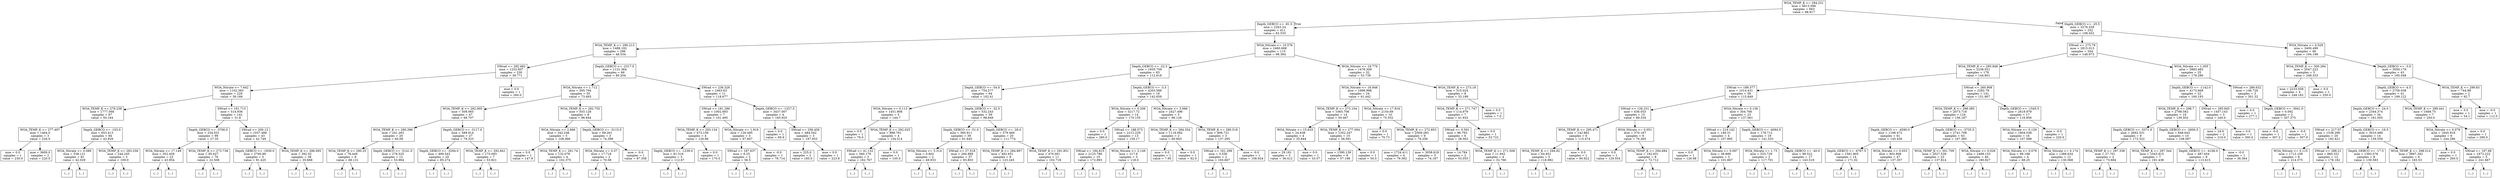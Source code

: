 digraph Tree {
node [shape=box] ;
0 [label="WOA_TEMP_K <= 294.231\nmse = 4813.596\nsamples = 663\nvalue = 98.917"] ;
1 [label="Depth_GEBCO <= -81.5\nmse = 2263.24\nsamples = 411\nvalue = 62.535"] ;
0 -> 1 [labeldistance=2.5, labelangle=45, headlabel="True"] ;
2 [label="WOA_TEMP_K <= 290.213\nmse = 1488.192\nsamples = 296\nvalue = 48.534"] ;
1 -> 2 ;
3 [label="SWrad <= 292.482\nmse = 1232.607\nsamples = 230\nvalue = 39.771"] ;
2 -> 3 ;
4 [label="WOA_Nitrate <= 7.642\nmse = 1102.383\nsamples = 229\nvalue = 39.166"] ;
3 -> 4 ;
5 [label="WOA_TEMP_K <= 279.238\nmse = 1777.568\nsamples = 87\nvalue = 50.164"] ;
4 -> 5 ;
6 [label="WOA_TEMP_K <= 277.497\nmse = 1464.0\nsamples = 3\nvalue = 226.0"] ;
5 -> 6 ;
7 [label="mse = 0.0\nsamples = 1\nvalue = 230.0"] ;
6 -> 7 ;
8 [label="mse = 3600.0\nsamples = 2\nvalue = 220.0"] ;
6 -> 8 ;
9 [label="Depth_GEBCO <= -103.0\nmse = 653.413\nsamples = 84\nvalue = 43.929"] ;
5 -> 9 ;
10 [label="WOA_Nitrate <= 0.089\nmse = 538.121\nsamples = 81\nvalue = 42.029"] ;
9 -> 10 ;
11 [label="(...)"] ;
10 -> 11 ;
18 [label="(...)"] ;
10 -> 18 ;
133 [label="WOA_TEMP_K <= 283.258\nmse = 244.245\nsamples = 3\nvalue = 109.0"] ;
9 -> 133 ;
134 [label="(...)"] ;
133 -> 134 ;
135 [label="(...)"] ;
133 -> 135 ;
138 [label="SWrad <= 191.713\nmse = 514.936\nsamples = 142\nvalue = 31.8"] ;
4 -> 138 ;
139 [label="Depth_GEBCO <= -3706.0\nmse = 234.031\nsamples = 99\nvalue = 27.35"] ;
138 -> 139 ;
140 [label="WOA_Nitrate <= 17.149\nmse = 352.459\nsamples = 23\nvalue = 43.954"] ;
139 -> 140 ;
141 [label="(...)"] ;
140 -> 141 ;
148 [label="(...)"] ;
140 -> 148 ;
185 [label="WOA_TEMP_K <= 273.738\nmse = 95.627\nsamples = 76\nvalue = 22.508"] ;
139 -> 185 ;
186 [label="(...)"] ;
185 -> 186 ;
205 [label="(...)"] ;
185 -> 205 ;
286 [label="SWrad <= 200.13\nmse = 1037.466\nsamples = 43\nvalue = 42.749"] ;
138 -> 286 ;
287 [label="Depth_GEBCO <= -1839.0\nmse = 2760.89\nsamples = 5\nvalue = 91.425"] ;
286 -> 287 ;
288 [label="(...)"] ;
287 -> 288 ;
293 [label="(...)"] ;
287 -> 293 ;
296 [label="WOA_TEMP_K <= 286.095\nmse = 392.02\nsamples = 38\nvalue = 35.668"] ;
286 -> 296 ;
297 [label="(...)"] ;
296 -> 297 ;
360 [label="(...)"] ;
296 -> 360 ;
361 [label="mse = 0.0\nsamples = 1\nvalue = 260.0"] ;
3 -> 361 ;
362 [label="Depth_GEBCO <= -2317.0\nmse = 1131.364\nsamples = 66\nvalue = 80.204"] ;
2 -> 362 ;
363 [label="WOA_Nitrate <= 1.712\nmse = 595.794\nsamples = 55\nvalue = 73.493"] ;
362 -> 363 ;
364 [label="WOA_TEMP_K <= 292.005\nmse = 508.065\nsamples = 47\nvalue = 69.707"] ;
363 -> 364 ;
365 [label="WOA_TEMP_K <= 290.396\nmse = 241.263\nsamples = 20\nvalue = 60.09"] ;
364 -> 365 ;
366 [label="WOA_TEMP_K <= 290.25\nmse = 78.449\nsamples = 8\nvalue = 68.131"] ;
365 -> 366 ;
367 [label="(...)"] ;
366 -> 367 ;
368 [label="(...)"] ;
366 -> 368 ;
377 [label="Depth_GEBCO <= -5141.0\nmse = 278.525\nsamples = 12\nvalue = 53.964"] ;
365 -> 377 ;
378 [label="(...)"] ;
377 -> 378 ;
379 [label="(...)"] ;
377 -> 379 ;
400 [label="Depth_GEBCO <= -3117.0\nmse = 589.914\nsamples = 27\nvalue = 79.323"] ;
364 -> 400 ;
401 [label="Depth_GEBCO <= -3294.0\nmse = 499.543\nsamples = 20\nvalue = 85.274"] ;
400 -> 401 ;
402 [label="(...)"] ;
401 -> 402 ;
433 [label="(...)"] ;
401 -> 433 ;
436 [label="WOA_TEMP_K <= 292.841\nmse = 175.093\nsamples = 7\nvalue = 53.821"] ;
400 -> 436 ;
437 [label="(...)"] ;
436 -> 437 ;
440 [label="(...)"] ;
436 -> 440 ;
441 [label="WOA_TEMP_K <= 292.755\nmse = 503.128\nsamples = 8\nvalue = 96.844"] ;
363 -> 441 ;
442 [label="WOA_Nitrate <= 2.666\nmse = 342.246\nsamples = 5\nvalue = 108.066"] ;
441 -> 442 ;
443 [label="mse = 0.0\nsamples = 1\nvalue = 147.9"] ;
442 -> 443 ;
444 [label="WOA_TEMP_K <= 291.74\nmse = 132.076\nsamples = 4\nvalue = 102.375"] ;
442 -> 444 ;
445 [label="(...)"] ;
444 -> 445 ;
448 [label="(...)"] ;
444 -> 448 ;
451 [label="Depth_GEBCO <= -3115.0\nmse = 69.261\nsamples = 3\nvalue = 74.399"] ;
441 -> 451 ;
452 [label="WOA_Nitrate <= 3.37\nmse = 17.718\nsamples = 2\nvalue = 70.08"] ;
451 -> 452 ;
453 [label="(...)"] ;
452 -> 453 ;
454 [label="(...)"] ;
452 -> 454 ;
455 [label="mse = -0.0\nsamples = 1\nvalue = 87.358"] ;
451 -> 455 ;
456 [label="SWrad <= 236.326\nmse = 2463.63\nsamples = 11\nvalue = 118.677"] ;
362 -> 456 ;
457 [label="SWrad <= 181.286\nmse = 1002.693\nsamples = 7\nvalue = 101.495"] ;
456 -> 457 ;
458 [label="WOA_TEMP_K <= 293.134\nmse = 472.156\nsamples = 4\nvalue = 120.86"] ;
457 -> 458 ;
459 [label="Depth_GEBCO <= -1239.0\nmse = 81.316\nsamples = 3\nvalue = 112.67"] ;
458 -> 459 ;
460 [label="(...)"] ;
459 -> 460 ;
461 [label="(...)"] ;
459 -> 461 ;
462 [label="mse = 0.0\nsamples = 1\nvalue = 170.0"] ;
458 -> 462 ;
463 [label="WOA_Nitrate <= 1.919\nmse = 126.495\nsamples = 3\nvalue = 67.607"] ;
457 -> 463 ;
464 [label="SWrad <= 187.637\nmse = 6.25\nsamples = 2\nvalue = 56.5"] ;
463 -> 464 ;
465 [label="(...)"] ;
464 -> 465 ;
466 [label="(...)"] ;
464 -> 466 ;
467 [label="mse = -0.0\nsamples = 1\nvalue = 78.714"] ;
463 -> 467 ;
468 [label="Depth_GEBCO <= -1327.5\nmse = 3437.007\nsamples = 4\nvalue = 165.925"] ;
456 -> 468 ;
469 [label="mse = 0.0\nsamples = 1\nvalue = 69.9"] ;
468 -> 469 ;
470 [label="SWrad <= 256.456\nmse = 484.542\nsamples = 3\nvalue = 197.933"] ;
468 -> 470 ;
471 [label="mse = 225.0\nsamples = 2\nvalue = 185.0"] ;
470 -> 471 ;
472 [label="mse = 0.0\nsamples = 1\nvalue = 223.8"] ;
470 -> 472 ;
473 [label="WOA_Nitrate <= 10.576\nmse = 2460.668\nsamples = 115\nvalue = 98.384"] ;
1 -> 473 ;
474 [label="Depth_GEBCO <= -22.5\nmse = 1935.759\nsamples = 83\nvalue = 112.618"] ;
473 -> 474 ;
475 [label="Depth_GEBCO <= -54.0\nmse = 754.277\nsamples = 64\nvalue = 102.41"] ;
474 -> 475 ;
476 [label="WOA_Nitrate <= 0.113\nmse = 1451.908\nsamples = 5\nvalue = 144.7"] ;
475 -> 476 ;
477 [label="mse = 0.0\nsamples = 1\nvalue = 76.0"] ;
476 -> 477 ;
478 [label="WOA_TEMP_K <= 292.025\nmse = 888.761\nsamples = 4\nvalue = 154.514"] ;
476 -> 478 ;
479 [label="SWrad <= 41.132\nmse = 560.176\nsamples = 3\nvalue = 162.767"] ;
478 -> 479 ;
480 [label="(...)"] ;
479 -> 480 ;
481 [label="(...)"] ;
479 -> 481 ;
484 [label="mse = 0.0\nsamples = 1\nvalue = 105.0"] ;
478 -> 484 ;
485 [label="Depth_GEBCO <= -32.5\nmse = 532.243\nsamples = 59\nvalue = 98.849"] ;
475 -> 485 ;
486 [label="Depth_GEBCO <= -51.0\nmse = 360.911\nsamples = 39\nvalue = 91.645"] ;
485 -> 486 ;
487 [label="WOA_Nitrate <= 5.314\nmse = 0.802\nsamples = 2\nvalue = 49.933"] ;
486 -> 487 ;
488 [label="(...)"] ;
487 -> 488 ;
489 [label="(...)"] ;
487 -> 489 ;
490 [label="SWrad <= 27.518\nmse = 284.889\nsamples = 37\nvalue = 93.803"] ;
486 -> 490 ;
491 [label="(...)"] ;
490 -> 491 ;
492 [label="(...)"] ;
490 -> 492 ;
535 [label="Depth_GEBCO <= -26.0\nmse = 579.469\nsamples = 20\nvalue = 111.774"] ;
485 -> 535 ;
536 [label="WOA_TEMP_K <= 284.897\nmse = 482.651\nsamples = 9\nvalue = 123.245"] ;
535 -> 536 ;
537 [label="(...)"] ;
536 -> 537 ;
540 [label="(...)"] ;
536 -> 540 ;
553 [label="WOA_TEMP_K <= 291.851\nmse = 470.001\nsamples = 11\nvalue = 102.718"] ;
535 -> 553 ;
554 [label="(...)"] ;
553 -> 554 ;
563 [label="(...)"] ;
553 -> 563 ;
568 [label="Depth_GEBCO <= -3.5\nmse = 4203.586\nsamples = 19\nvalue = 142.659"] ;
474 -> 568 ;
569 [label="WOA_Nitrate <= 0.206\nmse = 3217.72\nsamples = 14\nvalue = 170.155"] ;
568 -> 569 ;
570 [label="mse = 0.0\nsamples = 1\nvalue = 280.0"] ;
569 -> 570 ;
571 [label="SWrad <= 188.573\nmse = 2212.229\nsamples = 13\nvalue = 159.17"] ;
569 -> 571 ;
572 [label="SWrad <= 184.815\nmse = 2123.786\nsamples = 10\nvalue = 172.893"] ;
571 -> 572 ;
573 [label="(...)"] ;
572 -> 573 ;
588 [label="(...)"] ;
572 -> 588 ;
591 [label="WOA_Nitrate <= 2.149\nmse = 217.6\nsamples = 3\nvalue = 118.0"] ;
571 -> 591 ;
592 [label="(...)"] ;
591 -> 592 ;
595 [label="(...)"] ;
591 -> 595 ;
596 [label="WOA_Nitrate <= 3.066\nmse = 2427.496\nsamples = 5\nvalue = 96.129"] ;
568 -> 596 ;
597 [label="WOA_TEMP_K <= 284.354\nmse = 1119.062\nsamples = 2\nvalue = 60.843"] ;
596 -> 597 ;
598 [label="mse = 0.0\nsamples = 1\nvalue = 7.95"] ;
597 -> 598 ;
599 [label="mse = 0.0\nsamples = 1\nvalue = 82.0"] ;
597 -> 599 ;
600 [label="WOA_TEMP_K <= 280.518\nmse = 806.721\nsamples = 3\nvalue = 137.295"] ;
596 -> 600 ;
601 [label="SWrad <= 161.299\nmse = 3.556\nsamples = 2\nvalue = 165.667"] ;
600 -> 601 ;
602 [label="(...)"] ;
601 -> 602 ;
603 [label="(...)"] ;
601 -> 603 ;
604 [label="mse = -0.0\nsamples = 1\nvalue = 108.924"] ;
600 -> 604 ;
605 [label="WOA_Nitrate <= 19.779\nmse = 1478.309\nsamples = 32\nvalue = 53.739"] ;
473 -> 605 ;
606 [label="WOA_Nitrate <= 16.948\nmse = 1696.998\nsamples = 24\nvalue = 61.442"] ;
605 -> 606 ;
607 [label="WOA_TEMP_K <= 273.104\nmse = 1065.706\nsamples = 14\nvalue = 50.467"] ;
606 -> 607 ;
608 [label="WOA_Nitrate <= 15.633\nmse = 24.638\nsamples = 4\nvalue = 35.844"] ;
607 -> 608 ;
609 [label="mse = 29.181\nsamples = 3\nvalue = 36.412"] ;
608 -> 609 ;
610 [label="mse = 0.0\nsamples = 1\nvalue = 33.57"] ;
608 -> 610 ;
611 [label="WOA_TEMP_K <= 277.094\nmse = 1352.247\nsamples = 10\nvalue = 56.091"] ;
607 -> 611 ;
612 [label="mse = 1590.139\nsamples = 9\nvalue = 57.198"] ;
611 -> 612 ;
613 [label="mse = 0.0\nsamples = 1\nvalue = 50.0"] ;
611 -> 613 ;
614 [label="WOA_Nitrate <= 17.816\nmse = 2154.69\nsamples = 10\nvalue = 75.552"] ;
606 -> 614 ;
615 [label="mse = 0.0\nsamples = 1\nvalue = 70.73"] ;
614 -> 615 ;
616 [label="WOA_TEMP_K <= 272.853\nmse = 2509.283\nsamples = 9\nvalue = 76.356"] ;
614 -> 616 ;
617 [label="mse = 1724.411\nsamples = 4\nvalue = 79.392"] ;
616 -> 617 ;
618 [label="mse = 3058.618\nsamples = 5\nvalue = 74.187"] ;
616 -> 618 ;
619 [label="WOA_TEMP_K <= 273.18\nmse = 315.024\nsamples = 8\nvalue = 33.199"] ;
605 -> 619 ;
620 [label="WOA_TEMP_K <= 271.747\nmse = 114.979\nsamples = 7\nvalue = 41.932"] ;
619 -> 620 ;
621 [label="SWrad <= 0.591\nmse = 96.763\nsamples = 6\nvalue = 38.563"] ;
620 -> 621 ;
622 [label="mse = 14.784\nsamples = 2\nvalue = 53.055"] ;
621 -> 622 ;
623 [label="WOA_TEMP_K <= 271.508\nmse = 11.942\nsamples = 4\nvalue = 32.766"] ;
621 -> 623 ;
624 [label="(...)"] ;
623 -> 624 ;
625 [label="(...)"] ;
623 -> 625 ;
628 [label="mse = 0.0\nsamples = 1\nvalue = 53.722"] ;
620 -> 628 ;
629 [label="mse = 0.0\nsamples = 1\nvalue = 7.0"] ;
619 -> 629 ;
630 [label="Depth_GEBCO <= -25.5\nmse = 3276.559\nsamples = 252\nvalue = 158.452"] ;
0 -> 630 [labeldistance=2.5, labelangle=-45, headlabel="False"] ;
631 [label="SWrad <= 275.79\nmse = 2815.013\nsamples = 204\nvalue = 148.973"] ;
630 -> 631 ;
632 [label="WOA_TEMP_K <= 295.948\nmse = 2238.551\nsamples = 179\nvalue = 144.801"] ;
631 -> 632 ;
633 [label="SWrad <= 189.377\nmse = 1014.431\nsamples = 38\nvalue = 115.849"] ;
632 -> 633 ;
634 [label="SWrad <= 126.231\nmse = 636.053\nsamples = 15\nvalue = 89.334"] ;
633 -> 634 ;
635 [label="WOA_TEMP_K <= 295.471\nmse = 142.862\nsamples = 6\nvalue = 115.474"] ;
634 -> 635 ;
636 [label="WOA_TEMP_K <= 294.92\nmse = 64.851\nsamples = 5\nvalue = 118.982"] ;
635 -> 636 ;
637 [label="(...)"] ;
636 -> 637 ;
638 [label="(...)"] ;
636 -> 638 ;
641 [label="mse = 0.0\nsamples = 1\nvalue = 90.922"] ;
635 -> 641 ;
642 [label="WOA_Nitrate <= 0.051\nmse = 370.187\nsamples = 9\nvalue = 76.265"] ;
634 -> 642 ;
643 [label="mse = 0.0\nsamples = 1\nvalue = 129.554"] ;
642 -> 643 ;
644 [label="WOA_TEMP_K <= 294.684\nmse = 192.931\nsamples = 8\nvalue = 72.712"] ;
642 -> 644 ;
645 [label="(...)"] ;
644 -> 645 ;
650 [label="(...)"] ;
644 -> 650 ;
657 [label="WOA_Nitrate <= 0.136\nmse = 304.766\nsamples = 23\nvalue = 137.061"] ;
633 -> 657 ;
658 [label="SWrad <= 219.142\nmse = 149.31\nsamples = 4\nvalue = 107.995"] ;
657 -> 658 ;
659 [label="mse = 0.0\nsamples = 1\nvalue = 126.98"] ;
658 -> 659 ;
660 [label="WOA_Nitrate <= 0.097\nmse = 38.889\nsamples = 3\nvalue = 101.667"] ;
658 -> 660 ;
661 [label="(...)"] ;
660 -> 661 ;
662 [label="(...)"] ;
660 -> 662 ;
665 [label="Depth_GEBCO <= -4094.5\nmse = 178.712\nsamples = 19\nvalue = 141.533"] ;
657 -> 665 ;
666 [label="WOA_Nitrate <= 1.73\nmse = 525.729\nsamples = 2\nvalue = 117.701"] ;
665 -> 666 ;
667 [label="(...)"] ;
666 -> 667 ;
668 [label="(...)"] ;
666 -> 668 ;
669 [label="Depth_GEBCO <= -40.0\nmse = 98.522\nsamples = 17\nvalue = 143.519"] ;
665 -> 669 ;
670 [label="(...)"] ;
669 -> 670 ;
687 [label="(...)"] ;
669 -> 687 ;
688 [label="SWrad <= 260.908\nmse = 2282.78\nsamples = 141\nvalue = 151.907"] ;
632 -> 688 ;
689 [label="WOA_TEMP_K <= 298.385\nmse = 2073.718\nsamples = 124\nvalue = 156.187"] ;
688 -> 689 ;
690 [label="Depth_GEBCO <= -4590.0\nmse = 1196.472\nsamples = 61\nvalue = 145.436"] ;
689 -> 690 ;
691 [label="Depth_GEBCO <= -4767.5\nmse = 1581.805\nsamples = 14\nvalue = 171.02"] ;
690 -> 691 ;
692 [label="(...)"] ;
691 -> 692 ;
715 [label="(...)"] ;
691 -> 715 ;
718 [label="WOA_Nitrate <= 0.053\nmse = 802.808\nsamples = 47\nvalue = 137.357"] ;
690 -> 718 ;
719 [label="(...)"] ;
718 -> 719 ;
722 [label="(...)"] ;
718 -> 722 ;
797 [label="Depth_GEBCO <= -3735.5\nmse = 2741.708\nsamples = 63\nvalue = 167.385"] ;
689 -> 797 ;
798 [label="WOA_TEMP_K <= 301.709\nmse = 2027.539\nsamples = 23\nvalue = 137.814"] ;
797 -> 798 ;
799 [label="(...)"] ;
798 -> 799 ;
834 [label="(...)"] ;
798 -> 834 ;
843 [label="WOA_Nitrate <= 0.026\nmse = 2488.153\nsamples = 40\nvalue = 180.827"] ;
797 -> 843 ;
844 [label="(...)"] ;
843 -> 844 ;
845 [label="(...)"] ;
843 -> 845 ;
900 [label="Depth_GEBCO <= -1545.5\nmse = 2618.979\nsamples = 17\nvalue = 116.956"] ;
688 -> 900 ;
901 [label="WOA_Nitrate <= 0.129\nmse = 1804.038\nsamples = 16\nvalue = 107.588"] ;
900 -> 901 ;
902 [label="WOA_Nitrate <= 0.079\nmse = 99.188\nsamples = 4\nvalue = 68.25"] ;
901 -> 902 ;
903 [label="(...)"] ;
902 -> 903 ;
904 [label="(...)"] ;
902 -> 904 ;
905 [label="WOA_Nitrate <= 0.174\nmse = 1388.634\nsamples = 12\nvalue = 130.068"] ;
901 -> 905 ;
906 [label="(...)"] ;
905 -> 906 ;
913 [label="(...)"] ;
905 -> 913 ;
928 [label="mse = -0.0\nsamples = 1\nvalue = 220.0"] ;
900 -> 928 ;
929 [label="WOA_Nitrate <= 1.305\nmse = 5883.483\nsamples = 25\nvalue = 178.286"] ;
631 -> 929 ;
930 [label="Depth_GEBCO <= -1142.0\nmse = 4173.668\nsamples = 22\nvalue = 160.193"] ;
929 -> 930 ;
931 [label="WOA_TEMP_K <= 298.7\nmse = 2798.562\nsamples = 19\nvalue = 139.502"] ;
930 -> 931 ;
932 [label="Depth_GEBCO <= -5371.0\nmse = 2692.531\nsamples = 9\nvalue = 173.322"] ;
931 -> 932 ;
933 [label="WOA_TEMP_K <= 297.338\nmse = 27.701\nsamples = 2\nvalue = 73.684"] ;
932 -> 933 ;
934 [label="(...)"] ;
933 -> 934 ;
935 [label="(...)"] ;
933 -> 935 ;
936 [label="WOA_TEMP_K <= 297.344\nmse = 1043.815\nsamples = 7\nvalue = 191.438"] ;
932 -> 936 ;
937 [label="(...)"] ;
936 -> 937 ;
940 [label="(...)"] ;
936 -> 940 ;
949 [label="Depth_GEBCO <= -2600.5\nmse = 848.643\nsamples = 10\nvalue = 108.097"] ;
931 -> 949 ;
950 [label="Depth_GEBCO <= -4106.0\nmse = 487.654\nsamples = 9\nvalue = 113.615"] ;
949 -> 950 ;
951 [label="(...)"] ;
950 -> 951 ;
962 [label="(...)"] ;
950 -> 962 ;
965 [label="mse = -0.0\nsamples = 1\nvalue = 36.364"] ;
949 -> 965 ;
966 [label="SWrad <= 285.845\nmse = 1457.143\nsamples = 3\nvalue = 240.0"] ;
930 -> 966 ;
967 [label="mse = 24.0\nsamples = 2\nvalue = 216.0"] ;
966 -> 967 ;
968 [label="mse = 0.0\nsamples = 1\nvalue = 300.0"] ;
966 -> 968 ;
969 [label="SWrad <= 286.632\nmse = 146.726\nsamples = 3\nvalue = 301.32"] ;
929 -> 969 ;
970 [label="mse = 0.0\nsamples = 1\nvalue = 277.1"] ;
969 -> 970 ;
971 [label="Depth_GEBCO <= -3941.0\nmse = 0.092\nsamples = 2\nvalue = 307.375"] ;
969 -> 971 ;
972 [label="mse = -0.0\nsamples = 1\nvalue = 307.2"] ;
971 -> 972 ;
973 [label="mse = -0.0\nsamples = 1\nvalue = 307.9"] ;
971 -> 973 ;
974 [label="WOA_Nitrate <= 0.029\nmse = 3400.499\nsamples = 48\nvalue = 194.198"] ;
630 -> 974 ;
975 [label="WOA_TEMP_K <= 300.284\nmse = 2047.222\nsamples = 5\nvalue = 248.333"] ;
974 -> 975 ;
976 [label="mse = 2233.058\nsamples = 4\nvalue = 248.182"] ;
975 -> 976 ;
977 [label="mse = 0.0\nsamples = 1\nvalue = 250.0"] ;
975 -> 977 ;
978 [label="Depth_GEBCO <= -3.0\nmse = 3050.179\nsamples = 43\nvalue = 185.048"] ;
974 -> 978 ;
979 [label="Depth_GEBCO <= -4.5\nmse = 2759.038\nsamples = 41\nvalue = 189.122"] ;
978 -> 979 ;
980 [label="Depth_GEBCO <= -24.0\nmse = 2344.374\nsamples = 34\nvalue = 181.005"] ;
979 -> 980 ;
981 [label="SWrad <= 217.07\nmse = 1538.296\nsamples = 20\nvalue = 193.421"] ;
980 -> 981 ;
982 [label="WOA_Nitrate <= 0.115\nmse = 1712.109\nsamples = 8\nvalue = 214.375"] ;
981 -> 982 ;
983 [label="(...)"] ;
982 -> 983 ;
984 [label="(...)"] ;
982 -> 984 ;
985 [label="SWrad <= 288.21\nmse = 860.331\nsamples = 12\nvalue = 178.182"] ;
981 -> 985 ;
986 [label="(...)"] ;
985 -> 986 ;
991 [label="(...)"] ;
985 -> 991 ;
992 [label="Depth_GEBCO <= -16.5\nmse = 3010.489\nsamples = 14\nvalue = 159.559"] ;
980 -> 992 ;
993 [label="Depth_GEBCO <= -17.5\nmse = 1393.576\nsamples = 8\nvalue = 139.583"] ;
992 -> 993 ;
994 [label="(...)"] ;
993 -> 994 ;
999 [label="(...)"] ;
993 -> 999 ;
1000 [label="WOA_TEMP_K <= 298.514\nmse = 3897.342\nsamples = 6\nvalue = 183.53"] ;
992 -> 1000 ;
1001 [label="(...)"] ;
1000 -> 1001 ;
1006 [label="(...)"] ;
1000 -> 1006 ;
1009 [label="WOA_TEMP_K <= 299.441\nmse = 1668.75\nsamples = 7\nvalue = 250.0"] ;
979 -> 1009 ;
1010 [label="WOA_Nitrate <= 0.079\nmse = 1645.918\nsamples = 6\nvalue = 244.286"] ;
1009 -> 1010 ;
1011 [label="mse = 0.0\nsamples = 1\nvalue = 260.0"] ;
1010 -> 1011 ;
1012 [label="SWrad <= 167.68\nmse = 1872.222\nsamples = 5\nvalue = 241.667"] ;
1010 -> 1012 ;
1013 [label="(...)"] ;
1012 -> 1013 ;
1014 [label="(...)"] ;
1012 -> 1014 ;
1015 [label="mse = 0.0\nsamples = 1\nvalue = 290.0"] ;
1009 -> 1015 ;
1016 [label="WOA_TEMP_K <= 299.83\nmse = 744.98\nsamples = 2\nvalue = 92.7"] ;
978 -> 1016 ;
1017 [label="mse = 0.0\nsamples = 1\nvalue = 54.1"] ;
1016 -> 1017 ;
1018 [label="mse = -0.0\nsamples = 1\nvalue = 112.0"] ;
1016 -> 1018 ;
}